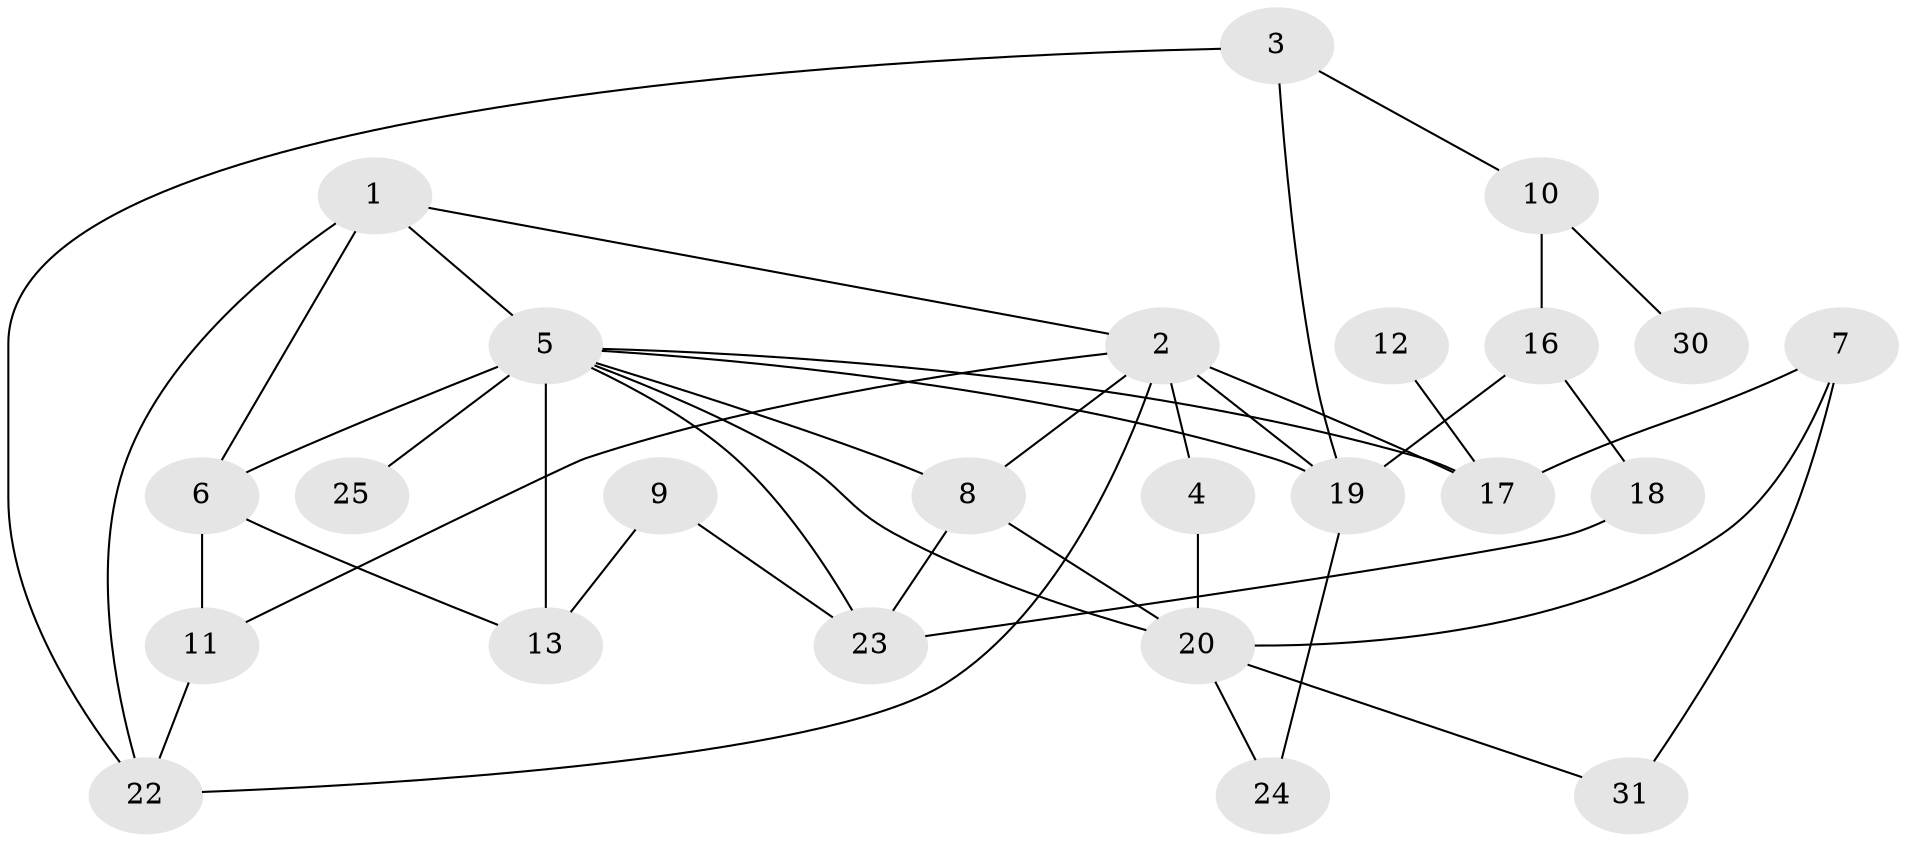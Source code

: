 // original degree distribution, {3: 0.2625, 5: 0.0625, 2: 0.2875, 4: 0.15, 1: 0.15, 0: 0.0875}
// Generated by graph-tools (version 1.1) at 2025/48/03/04/25 22:48:32]
// undirected, 24 vertices, 41 edges
graph export_dot {
  node [color=gray90,style=filled];
  1;
  2;
  3;
  4;
  5;
  6;
  7;
  8;
  9;
  10;
  11;
  12;
  13;
  16;
  17;
  18;
  19;
  20;
  22;
  23;
  24;
  25;
  30;
  31;
  1 -- 2 [weight=1.0];
  1 -- 5 [weight=1.0];
  1 -- 6 [weight=1.0];
  1 -- 22 [weight=1.0];
  2 -- 4 [weight=2.0];
  2 -- 8 [weight=1.0];
  2 -- 11 [weight=1.0];
  2 -- 17 [weight=2.0];
  2 -- 19 [weight=2.0];
  2 -- 22 [weight=1.0];
  3 -- 10 [weight=1.0];
  3 -- 19 [weight=1.0];
  3 -- 22 [weight=1.0];
  4 -- 20 [weight=2.0];
  5 -- 6 [weight=3.0];
  5 -- 8 [weight=1.0];
  5 -- 13 [weight=1.0];
  5 -- 17 [weight=2.0];
  5 -- 19 [weight=1.0];
  5 -- 20 [weight=1.0];
  5 -- 23 [weight=1.0];
  5 -- 25 [weight=2.0];
  6 -- 11 [weight=1.0];
  6 -- 13 [weight=1.0];
  7 -- 17 [weight=2.0];
  7 -- 20 [weight=1.0];
  7 -- 31 [weight=1.0];
  8 -- 20 [weight=1.0];
  8 -- 23 [weight=1.0];
  9 -- 13 [weight=1.0];
  9 -- 23 [weight=1.0];
  10 -- 16 [weight=1.0];
  10 -- 30 [weight=1.0];
  11 -- 22 [weight=1.0];
  12 -- 17 [weight=1.0];
  16 -- 18 [weight=1.0];
  16 -- 19 [weight=1.0];
  18 -- 23 [weight=1.0];
  19 -- 24 [weight=1.0];
  20 -- 24 [weight=1.0];
  20 -- 31 [weight=1.0];
}
